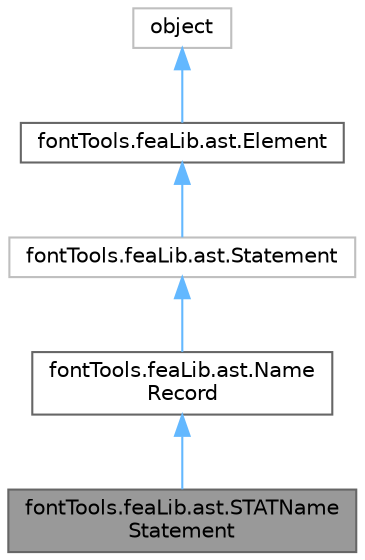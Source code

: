 digraph "fontTools.feaLib.ast.STATNameStatement"
{
 // LATEX_PDF_SIZE
  bgcolor="transparent";
  edge [fontname=Helvetica,fontsize=10,labelfontname=Helvetica,labelfontsize=10];
  node [fontname=Helvetica,fontsize=10,shape=box,height=0.2,width=0.4];
  Node1 [id="Node000001",label="fontTools.feaLib.ast.STATName\lStatement",height=0.2,width=0.4,color="gray40", fillcolor="grey60", style="filled", fontcolor="black",tooltip=" "];
  Node2 -> Node1 [id="edge1_Node000001_Node000002",dir="back",color="steelblue1",style="solid",tooltip=" "];
  Node2 [id="Node000002",label="fontTools.feaLib.ast.Name\lRecord",height=0.2,width=0.4,color="gray40", fillcolor="white", style="filled",URL="$db/ded/classfontTools_1_1feaLib_1_1ast_1_1NameRecord.html",tooltip=" "];
  Node3 -> Node2 [id="edge2_Node000002_Node000003",dir="back",color="steelblue1",style="solid",tooltip=" "];
  Node3 [id="Node000003",label="fontTools.feaLib.ast.Statement",height=0.2,width=0.4,color="grey75", fillcolor="white", style="filled",URL="$de/d77/classfontTools_1_1feaLib_1_1ast_1_1Statement.html",tooltip=" "];
  Node4 -> Node3 [id="edge3_Node000003_Node000004",dir="back",color="steelblue1",style="solid",tooltip=" "];
  Node4 [id="Node000004",label="fontTools.feaLib.ast.Element",height=0.2,width=0.4,color="gray40", fillcolor="white", style="filled",URL="$d0/dc1/classfontTools_1_1feaLib_1_1ast_1_1Element.html",tooltip=" "];
  Node5 -> Node4 [id="edge4_Node000004_Node000005",dir="back",color="steelblue1",style="solid",tooltip=" "];
  Node5 [id="Node000005",label="object",height=0.2,width=0.4,color="grey75", fillcolor="white", style="filled",tooltip=" "];
}
